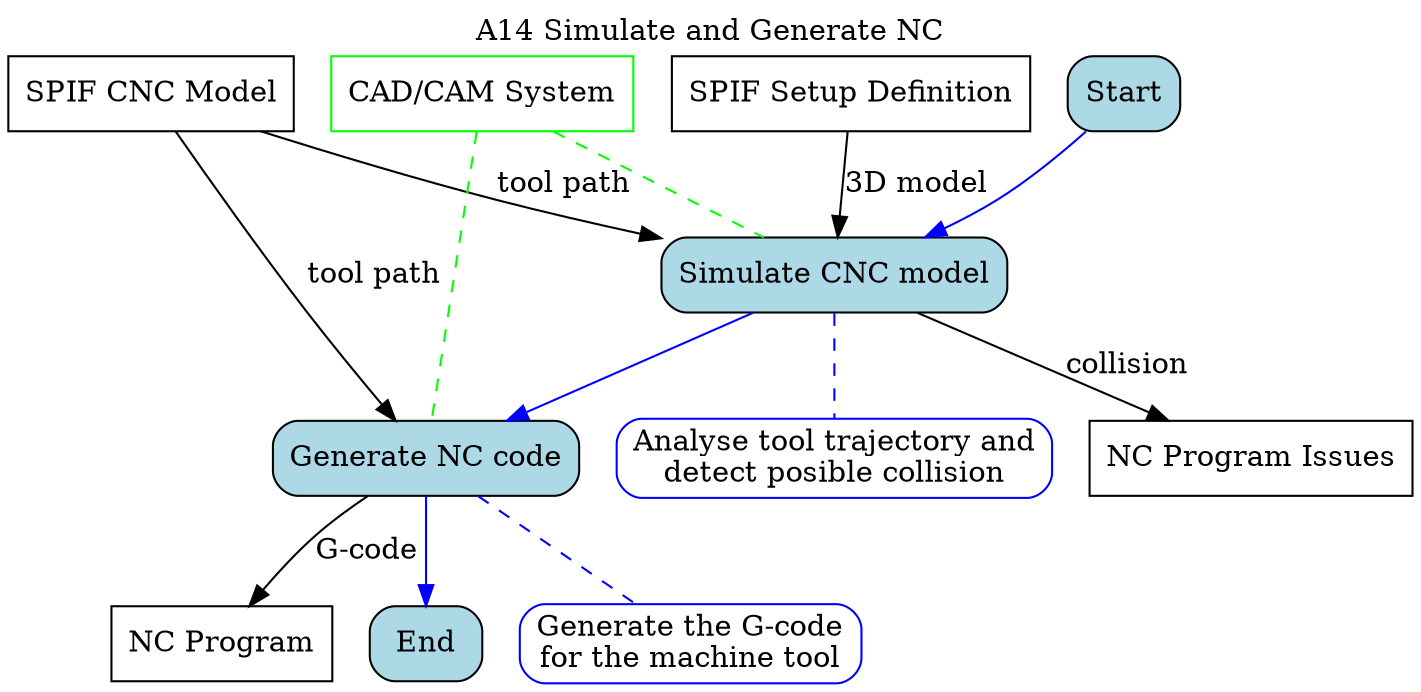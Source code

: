 digraph behaviourmodel {


# activity title
labelloc="t"
label="A14 Simulate and Generate NC"

# inputs and outputs
node [shape=box, style=filled, fillcolor=white, color=black]
cnc [label="SPIF CNC Model"]
setup [label="SPIF Setup Definition"]
program [label="NC Program"]
nc_issues [label="NC Program Issues"]

# mechanisms
node [shape=box, style=filled, fillcolor=white, color=green]
cam [label="CAD/CAM System"]

# tasks definition
node [shape=box, style="filled, rounded", fillcolor=lightblue, color=black]
Start
t1 [label="Simulate CNC model"]
t2 [label="Generate NC code"]
End

# rules
node [shape=box, style="filled, rounded", fillcolor=white, color=blue]
r1 [label="Analyse tool trajectory and\ndetect posible collision"]
r2 [label="Generate the G-code\nfor the machine tool"]

# attaching rules
edge [dir=none, color=blue, style=dashed]
t1 -> r1
t2 -> r2

# task sequence
edge [dir=forward, color=blue, fontcolor=blue, style=solid]
Start -> t1 -> t2 -> End

# attaching mechanisms
edge [dir=none, color=green, style=dashed]
cam -> {t1 t2}

# attaching inputs and outputs
edge [dir=forward, color=black, fontcolor=black, style=solid]
cnc -> {t1 t2} [label="tool path"]
setup -> t1 [label="3D model"]
t1 -> nc_issues [label="collision"]
t2 -> program [label="G-code"]

}

